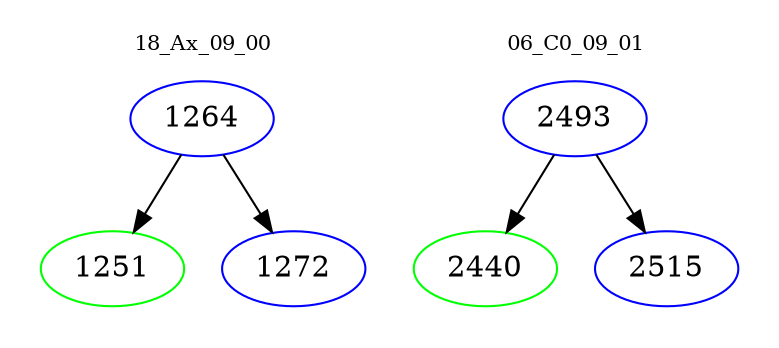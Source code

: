 digraph{
subgraph cluster_0 {
color = white
label = "18_Ax_09_00";
fontsize=10;
T0_1264 [label="1264", color="blue"]
T0_1264 -> T0_1251 [color="black"]
T0_1251 [label="1251", color="green"]
T0_1264 -> T0_1272 [color="black"]
T0_1272 [label="1272", color="blue"]
}
subgraph cluster_1 {
color = white
label = "06_C0_09_01";
fontsize=10;
T1_2493 [label="2493", color="blue"]
T1_2493 -> T1_2440 [color="black"]
T1_2440 [label="2440", color="green"]
T1_2493 -> T1_2515 [color="black"]
T1_2515 [label="2515", color="blue"]
}
}
